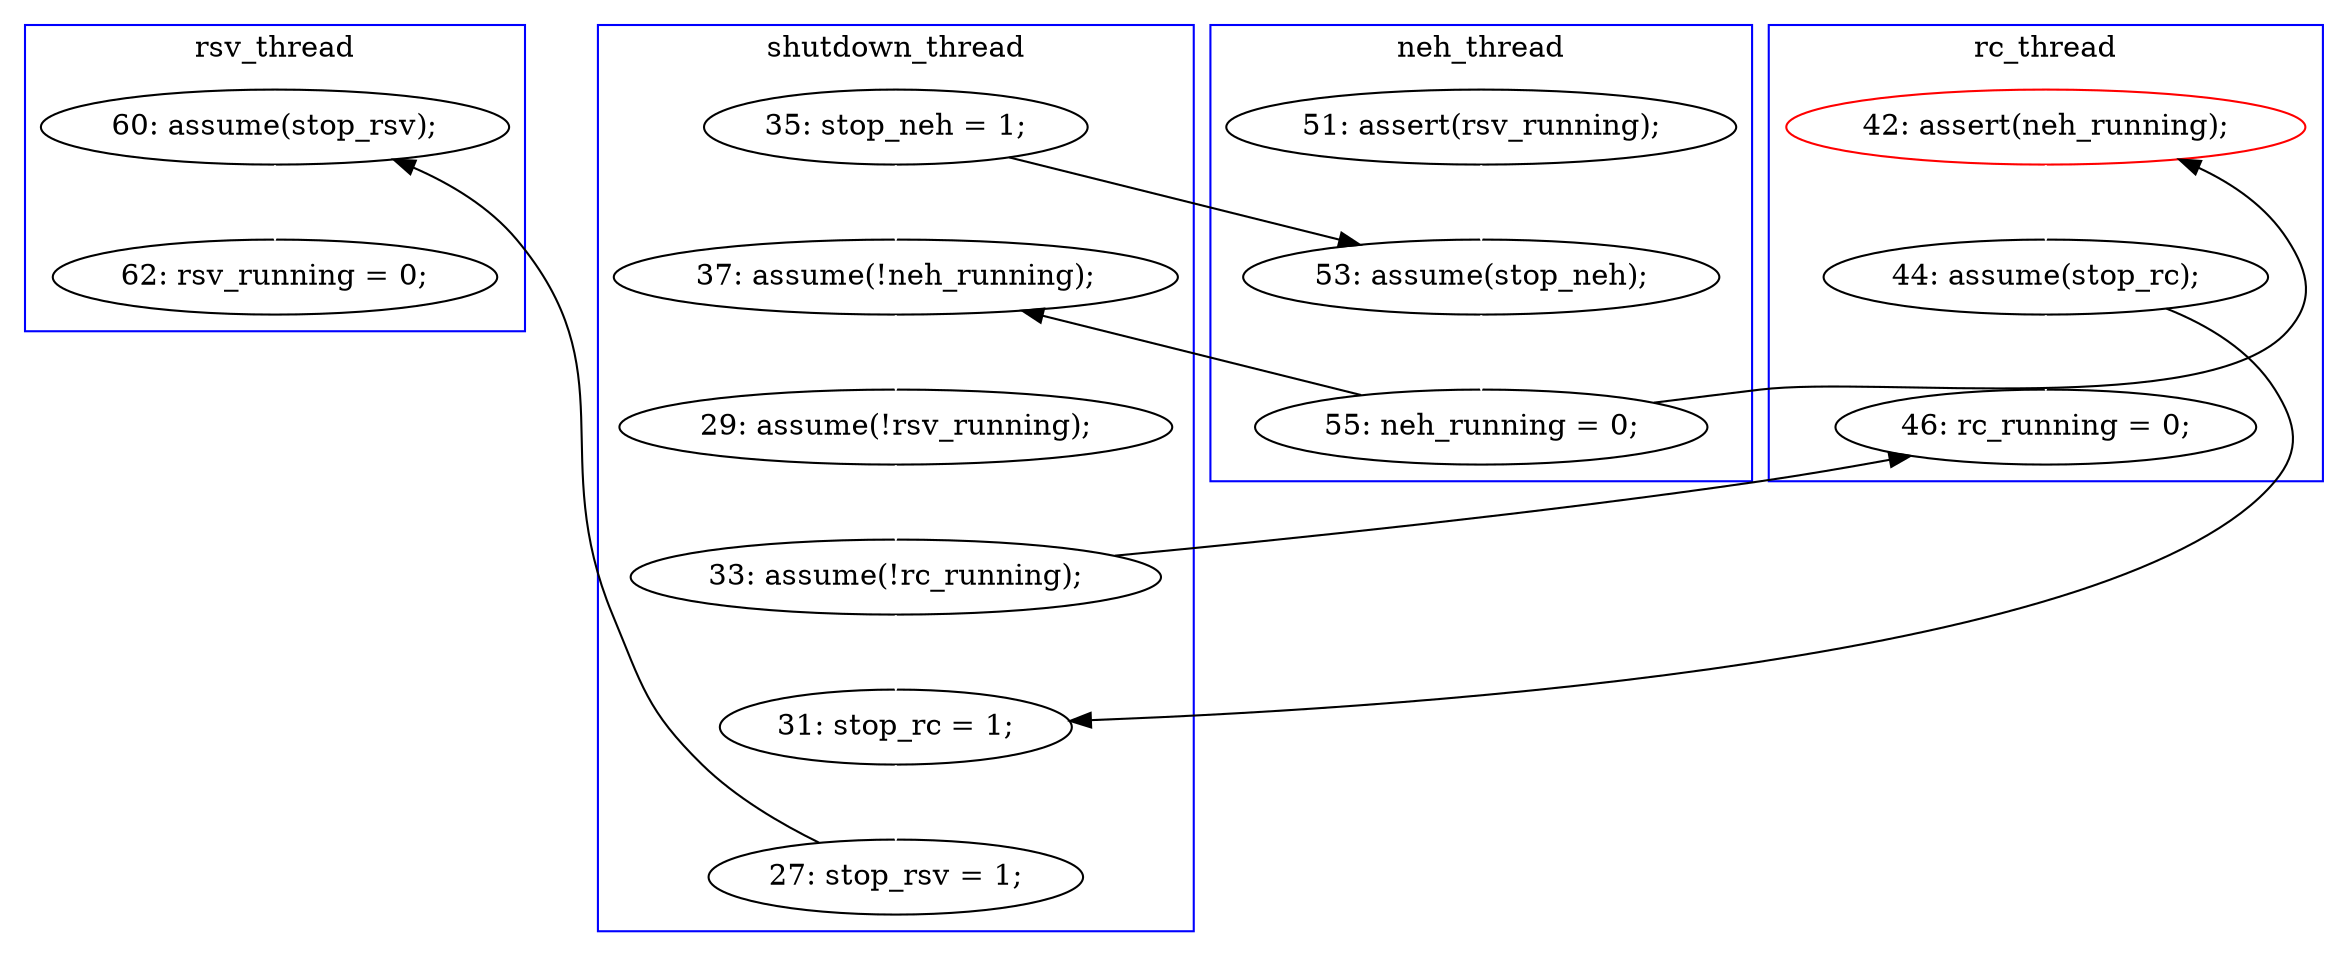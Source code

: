 digraph Counterexample {
	24 -> 30 [color = white, style = solid]
	20 -> 23 [color = white, style = solid]
	21 -> 29 [color = white, style = solid]
	19 -> 20 [color = white, style = solid]
	16 -> 17 [color = white, style = solid]
	17 -> 18 [color = black, style = solid, constraint = false]
	34 -> 36 [color = white, style = solid]
	15 -> 16 [color = white, style = solid]
	23 -> 24 [color = white, style = solid]
	17 -> 19 [color = black, style = solid, constraint = false]
	30 -> 34 [color = black, style = solid, constraint = false]
	23 -> 29 [color = black, style = solid, constraint = false]
	21 -> 24 [color = black, style = solid, constraint = false]
	18 -> 21 [color = white, style = solid]
	14 -> 16 [color = black, style = solid, constraint = false]
	14 -> 19 [color = white, style = solid]
	subgraph cluster2 {
		label = rc_thread
		color = blue
		21  [label = "44: assume(stop_rc);"]
		29  [label = "46: rc_running = 0;"]
		18  [label = "42: assert(neh_running);", color = red]
	}
	subgraph cluster3 {
		label = neh_thread
		color = blue
		17  [label = "55: neh_running = 0;"]
		15  [label = "51: assert(rsv_running);"]
		16  [label = "53: assume(stop_neh);"]
	}
	subgraph cluster1 {
		label = shutdown_thread
		color = blue
		20  [label = "29: assume(!rsv_running);"]
		30  [label = "27: stop_rsv = 1;"]
		23  [label = "33: assume(!rc_running);"]
		24  [label = "31: stop_rc = 1;"]
		19  [label = "37: assume(!neh_running);"]
		14  [label = "35: stop_neh = 1;"]
	}
	subgraph cluster4 {
		label = rsv_thread
		color = blue
		34  [label = "60: assume(stop_rsv);"]
		36  [label = "62: rsv_running = 0;"]
	}
}
